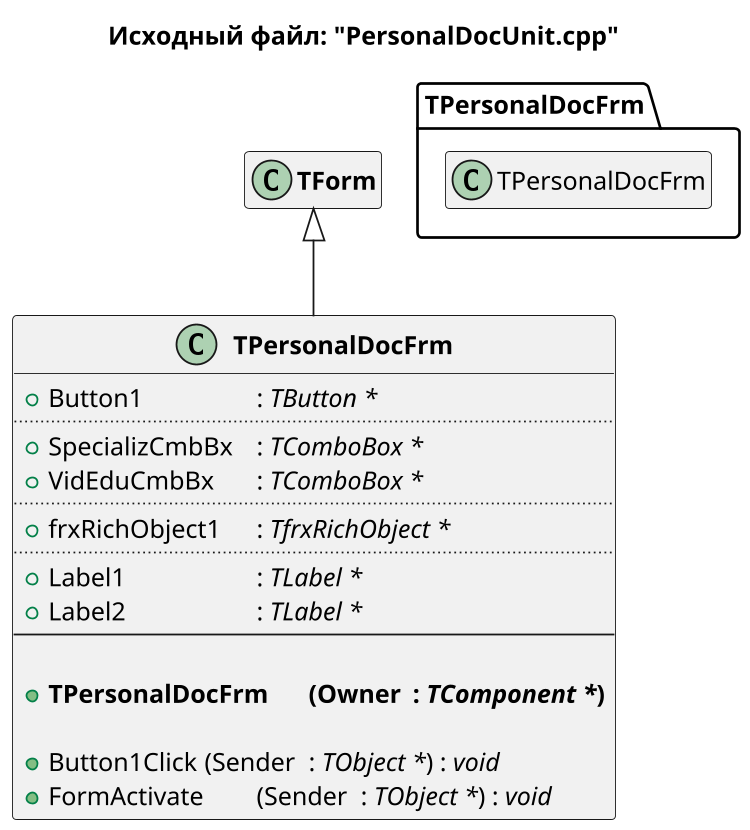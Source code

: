 @startuml PersonalDocUnit.cpp

title Исходный файл: "PersonalDocUnit.cpp"

scale 750 width

"<b>TPersonalDocFrm</b>" -up-|> "<b>TForm</b>"

hide "<b>TForm</b>" members

class "<b>TPersonalDocFrm</b>"
{
    + Button1 \t\t\t: <i>TButton *</i>
    ..
    + SpecializCmbBx \t: <i>TComboBox *</i>
    + VidEduCmbBx \t: <i>TComboBox *</i>
    ..
    + frxRichObject1 \t: <i>TfrxRichObject *</i>
    ..
    + Label1 \t\t\t: <i>TLabel *</i>
    + Label2 \t\t\t: <i>TLabel *</i>
    --
    
    + <b>TPersonalDocFrm \t(Owner \t: <i>TComponent *</i>)</b>

    + Button1Click \t(Sender \t: <i>TObject *</i>) : <i>void</i>
    + FormActivate \t(Sender \t: <i>TObject *</i>) : <i>void</i>
}


package TPersonalDocFrm <<Folder>>
{
    class TPersonalDocFrm
    hide  TPersonalDocFrm members
}


' note right of "<b>TPersonalDocFrm</b>"::Save_Priv
' сохранение привелегий (сирота, Чаэс, инвалид)
' end note

@enduml